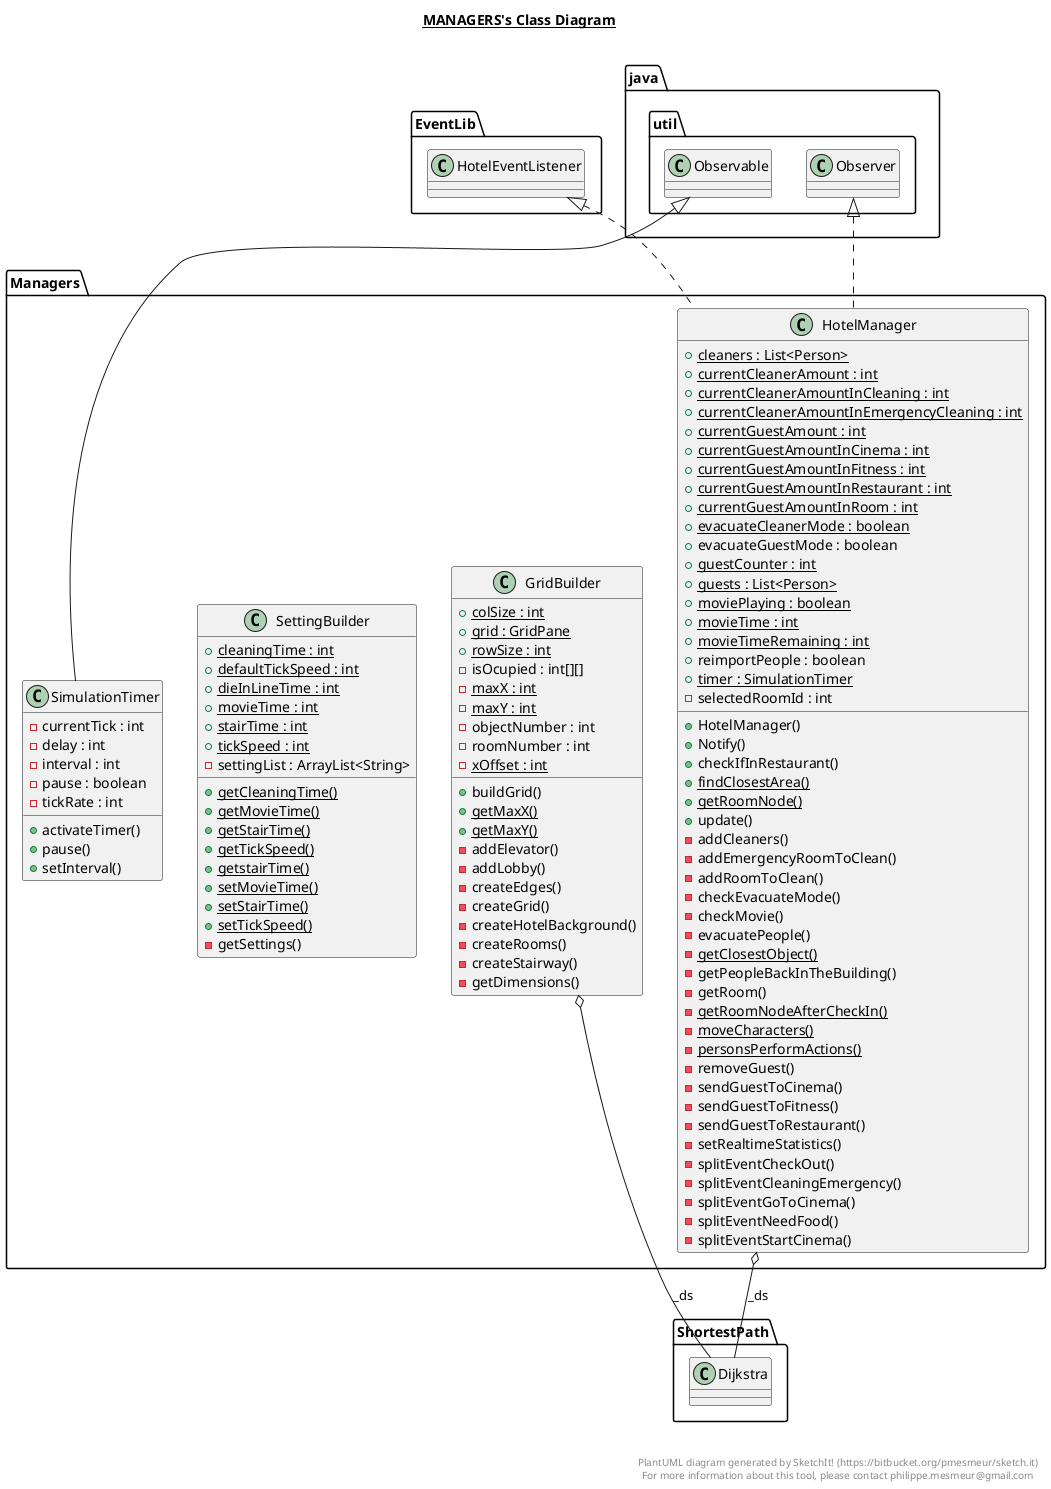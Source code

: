 @startuml

title __MANAGERS's Class Diagram__\n

  namespace Managers {
    class Managers.GridBuilder {
        {static} + colSize : int
        {static} + grid : GridPane
        {static} + rowSize : int
        - isOcupied : int[][]
        {static} - maxX : int
        {static} - maxY : int
        - objectNumber : int
        - roomNumber : int
        {static} - xOffset : int
        + buildGrid()
        {static} + getMaxX()
        {static} + getMaxY()
        - addElevator()
        - addLobby()
        - createEdges()
        - createGrid()
        - createHotelBackground()
        - createRooms()
        - createStairway()
        - getDimensions()
    }
  }
  

  namespace Managers {
    class Managers.HotelManager {
        {static} + cleaners : List<Person>
        {static} + currentCleanerAmount : int
        {static} + currentCleanerAmountInCleaning : int
        {static} + currentCleanerAmountInEmergencyCleaning : int
        {static} + currentGuestAmount : int
        {static} + currentGuestAmountInCinema : int
        {static} + currentGuestAmountInFitness : int
        {static} + currentGuestAmountInRestaurant : int
        {static} + currentGuestAmountInRoom : int
        {static} + evacuateCleanerMode : boolean
        + evacuateGuestMode : boolean
        {static} + guestCounter : int
        {static} + guests : List<Person>
        {static} + moviePlaying : boolean
        {static} + movieTime : int
        {static} + movieTimeRemaining : int
        + reimportPeople : boolean
        {static} + timer : SimulationTimer
        - selectedRoomId : int
        + HotelManager()
        + Notify()
        + checkIfInRestaurant()
        {static} + findClosestArea()
        {static} + getRoomNode()
        + update()
        - addCleaners()
        - addEmergencyRoomToClean()
        - addRoomToClean()
        - checkEvacuateMode()
        - checkMovie()
        - evacuatePeople()
        {static} - getClosestObject()
        - getPeopleBackInTheBuilding()
        - getRoom()
        {static} - getRoomNodeAfterCheckIn()
        {static} - moveCharacters()
        {static} - personsPerformActions()
        - removeGuest()
        - sendGuestToCinema()
        - sendGuestToFitness()
        - sendGuestToRestaurant()
        - setRealtimeStatistics()
        - splitEventCheckOut()
        - splitEventCleaningEmergency()
        - splitEventGoToCinema()
        - splitEventNeedFood()
        - splitEventStartCinema()
    }
  }
  

  namespace Managers {
    class Managers.SettingBuilder {
        {static} + cleaningTime : int
        {static} + defaultTickSpeed : int
        {static} + dieInLineTime : int
        {static} + movieTime : int
        {static} + stairTime : int
        {static} + tickSpeed : int
        - settingList : ArrayList<String>
        {static} + getCleaningTime()
        {static} + getMovieTime()
        {static} + getStairTime()
        {static} + getTickSpeed()
        {static} + getstairTime()
        {static} + setMovieTime()
        {static} + setStairTime()
        {static} + setTickSpeed()
        - getSettings()
    }
  }
  

  namespace Managers {
    class Managers.SimulationTimer {
        - currentTick : int
        - delay : int
        - interval : int
        - pause : boolean
        - tickRate : int
        + activateTimer()
        + pause()
        + setInterval()
    }
  }
  

  Managers.GridBuilder o-- ShortestPath.Dijkstra : _ds
  Managers.HotelManager .up.|> EventLib.HotelEventListener
  Managers.HotelManager .up.|> java.util.Observer
  Managers.HotelManager o-- ShortestPath.Dijkstra : _ds
  Managers.SimulationTimer -up-|> java.util.Observable


right footer


PlantUML diagram generated by SketchIt! (https://bitbucket.org/pmesmeur/sketch.it)
For more information about this tool, please contact philippe.mesmeur@gmail.com
endfooter

@enduml
